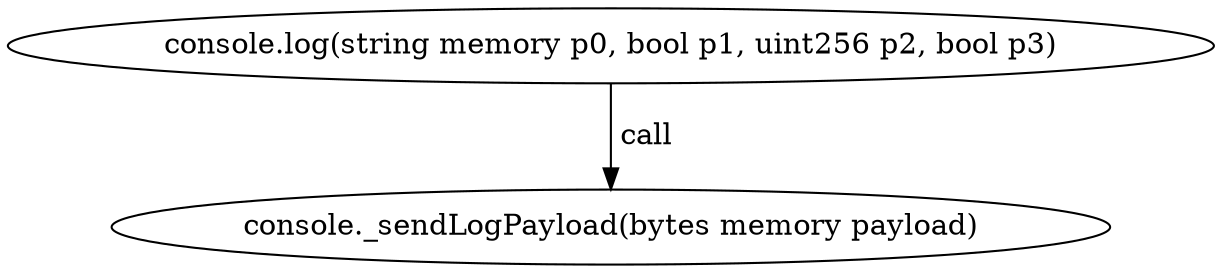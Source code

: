 digraph "" {
	graph [bb="0,0,489.86,124.8"];
	node [label="\N"];
	"console.log(string memory p0, bool p1, uint256 p2, bool p3)"	 [height=0.5,
		pos="244.93,106.8",
		width=6.8036];
	"console._sendLogPayload(bytes memory payload)"	 [height=0.5,
		pos="244.93,18",
		width=5.7372];
	"console.log(string memory p0, bool p1, uint256 p2, bool p3)" -> "console._sendLogPayload(bytes memory payload)" [key=call,
	label=" call",
	lp="256.78,62.4",
	pos="e,244.93,36.072 244.93,88.401 244.93,76.295 244.93,60.208 244.93,46.467"];
}
digraph "" {
	graph [bb="0,0,489.86,124.8"];
	node [label="\N"];
	"console.log(string memory p0, bool p1, uint256 p2, bool p3)"	 [height=0.5,
		pos="244.93,106.8",
		width=6.8036];
	"console._sendLogPayload(bytes memory payload)"	 [height=0.5,
		pos="244.93,18",
		width=5.7372];
	"console.log(string memory p0, bool p1, uint256 p2, bool p3)" -> "console._sendLogPayload(bytes memory payload)" [key=call,
	label=" call",
	lp="256.78,62.4",
	pos="e,244.93,36.072 244.93,88.401 244.93,76.295 244.93,60.208 244.93,46.467"];
}
